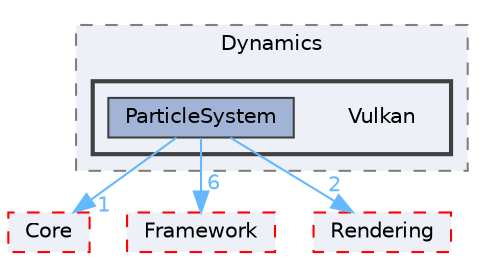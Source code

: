 digraph "D:/Peridyno/peridyno/src/Dynamics/Vulkan"
{
 // LATEX_PDF_SIZE
  bgcolor="transparent";
  edge [fontname=Helvetica,fontsize=10,labelfontname=Helvetica,labelfontsize=10];
  node [fontname=Helvetica,fontsize=10,shape=box,height=0.2,width=0.4];
  compound=true
  subgraph clusterdir_fd8f3ed6aa4978ca948e4e53f2ea17ff {
    graph [ bgcolor="#edf0f7", pencolor="grey50", label="Dynamics", fontname=Helvetica,fontsize=10 style="filled,dashed", URL="dir_fd8f3ed6aa4978ca948e4e53f2ea17ff.html",tooltip=""]
  subgraph clusterdir_d72a75ea03dac58a84081306d01c8920 {
    graph [ bgcolor="#edf0f7", pencolor="grey25", label="", fontname=Helvetica,fontsize=10 style="filled,bold", URL="dir_d72a75ea03dac58a84081306d01c8920.html",tooltip=""]
    dir_d72a75ea03dac58a84081306d01c8920 [shape=plaintext, label="Vulkan"];
  dir_78c312e7126f77af8bcd46d42b566ca0 [label="ParticleSystem", fillcolor="#a2b4d6", color="grey25", style="filled", URL="dir_78c312e7126f77af8bcd46d42b566ca0.html",tooltip=""];
  }
  }
  dir_18ab09de471ddf4a6c726bf6f36eb1c9 [label="Core", fillcolor="#edf0f7", color="red", style="filled,dashed", URL="dir_18ab09de471ddf4a6c726bf6f36eb1c9.html",tooltip=""];
  dir_72c161997c5186b0a4bbf39a44809cf4 [label="Framework", fillcolor="#edf0f7", color="red", style="filled,dashed", URL="dir_72c161997c5186b0a4bbf39a44809cf4.html",tooltip=""];
  dir_764a12c72bc3d9052d5e3ebe390f3c27 [label="Rendering", fillcolor="#edf0f7", color="red", style="filled,dashed", URL="dir_764a12c72bc3d9052d5e3ebe390f3c27.html",tooltip=""];
  dir_78c312e7126f77af8bcd46d42b566ca0->dir_18ab09de471ddf4a6c726bf6f36eb1c9 [headlabel="1", labeldistance=1.5 headhref="dir_000063_000014.html" href="dir_000063_000014.html" color="steelblue1" fontcolor="steelblue1"];
  dir_78c312e7126f77af8bcd46d42b566ca0->dir_72c161997c5186b0a4bbf39a44809cf4 [headlabel="6", labeldistance=1.5 headhref="dir_000063_000027.html" href="dir_000063_000027.html" color="steelblue1" fontcolor="steelblue1"];
  dir_78c312e7126f77af8bcd46d42b566ca0->dir_764a12c72bc3d9052d5e3ebe390f3c27 [headlabel="2", labeldistance=1.5 headhref="dir_000063_000072.html" href="dir_000063_000072.html" color="steelblue1" fontcolor="steelblue1"];
}
